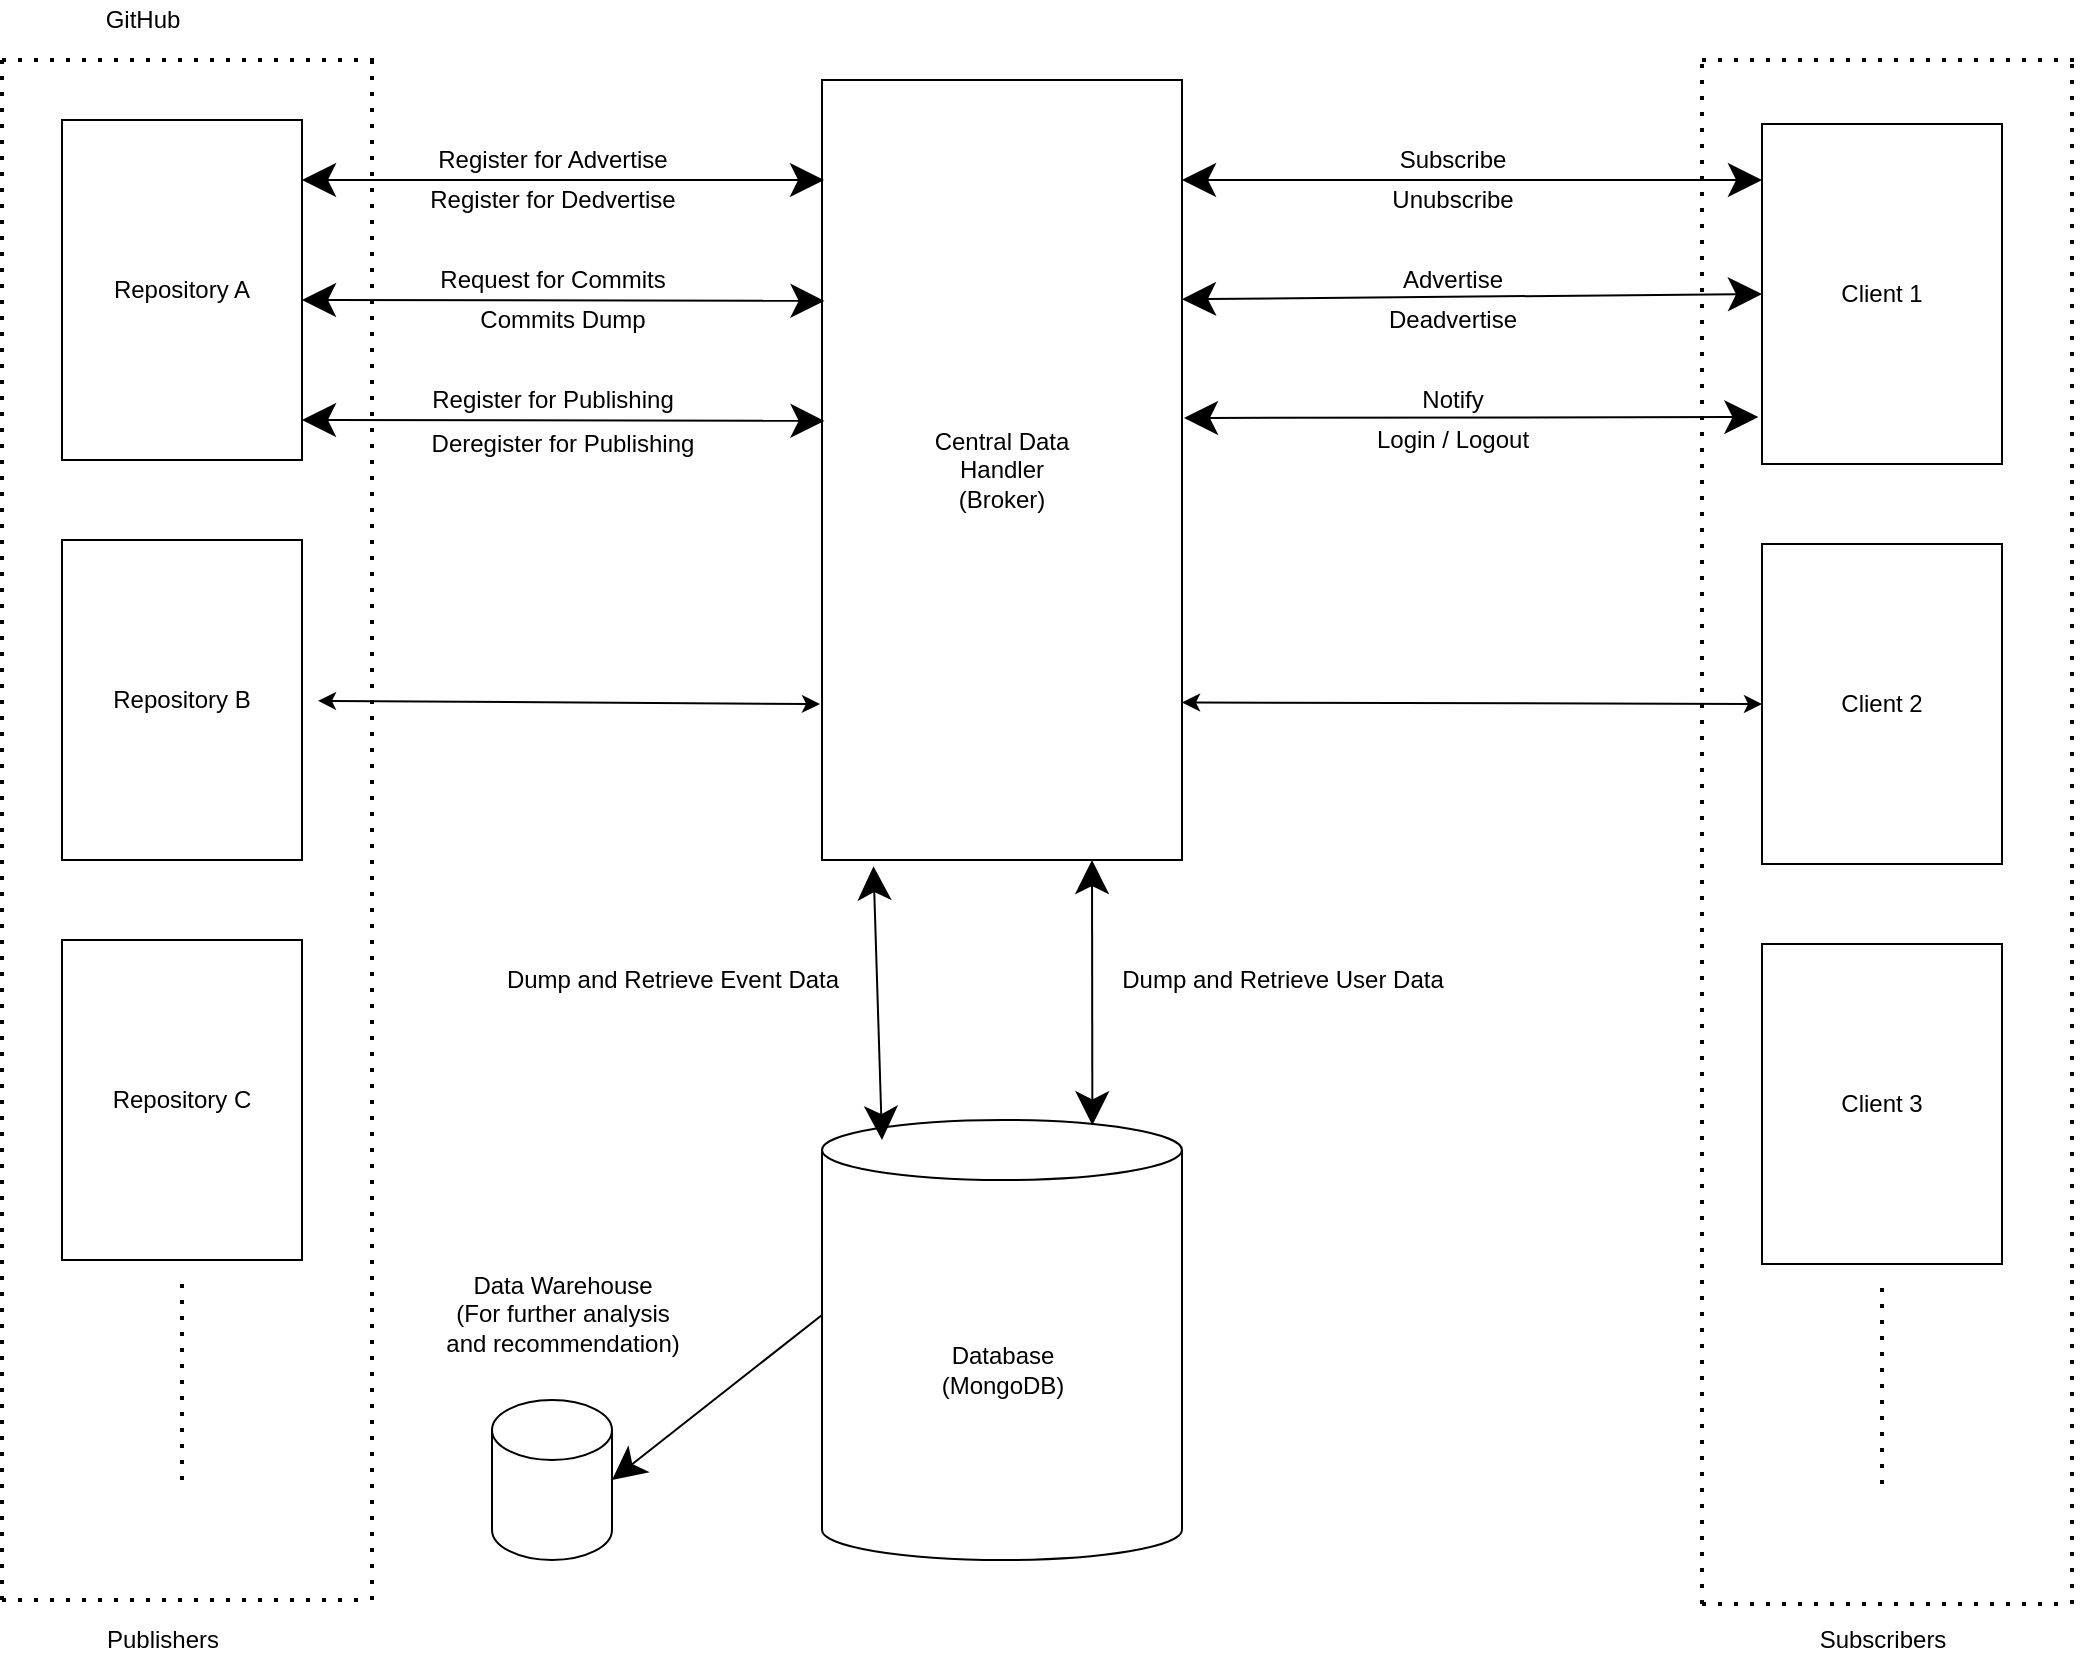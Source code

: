 <mxfile version="15.3.5"><diagram id="5i_JeaVVoth2f6koDLTo" name="Page-1"><mxGraphModel dx="1113" dy="765" grid="1" gridSize="10" guides="1" tooltips="1" connect="1" arrows="1" fold="1" page="1" pageScale="1" pageWidth="1100" pageHeight="850" math="0" shadow="0"><root><mxCell id="0"/><mxCell id="1" parent="0"/><mxCell id="8Oj2IK2HhneeiTwUoJJP-1" value="Repository A" style="rounded=0;whiteSpace=wrap;html=1;hachureGap=4;pointerEvents=0;" parent="1" vertex="1"><mxGeometry x="60" y="70" width="120" height="170" as="geometry"/></mxCell><mxCell id="8Oj2IK2HhneeiTwUoJJP-2" value="Repository B" style="rounded=0;whiteSpace=wrap;html=1;hachureGap=4;pointerEvents=0;" parent="1" vertex="1"><mxGeometry x="60" y="280" width="120" height="160" as="geometry"/></mxCell><mxCell id="8Oj2IK2HhneeiTwUoJJP-3" value="Repository C" style="rounded=0;whiteSpace=wrap;html=1;hachureGap=4;pointerEvents=0;" parent="1" vertex="1"><mxGeometry x="60" y="480" width="120" height="160" as="geometry"/></mxCell><mxCell id="8Oj2IK2HhneeiTwUoJJP-5" value="" style="endArrow=none;dashed=1;html=1;dashPattern=1 3;strokeWidth=2;startSize=14;endSize=14;sourcePerimeterSpacing=8;targetPerimeterSpacing=8;" parent="1" edge="1"><mxGeometry width="50" height="50" relative="1" as="geometry"><mxPoint x="30" y="810" as="sourcePoint"/><mxPoint x="30" y="40" as="targetPoint"/></mxGeometry></mxCell><mxCell id="8Oj2IK2HhneeiTwUoJJP-6" value="" style="endArrow=none;dashed=1;html=1;dashPattern=1 3;strokeWidth=2;startSize=14;endSize=14;sourcePerimeterSpacing=8;targetPerimeterSpacing=8;" parent="1" edge="1"><mxGeometry width="50" height="50" relative="1" as="geometry"><mxPoint x="215" y="810" as="sourcePoint"/><mxPoint x="215" y="35" as="targetPoint"/></mxGeometry></mxCell><mxCell id="8Oj2IK2HhneeiTwUoJJP-7" value="" style="endArrow=none;dashed=1;html=1;dashPattern=1 3;strokeWidth=2;startSize=14;endSize=14;sourcePerimeterSpacing=8;targetPerimeterSpacing=8;" parent="1" edge="1"><mxGeometry width="50" height="50" relative="1" as="geometry"><mxPoint x="30" y="810" as="sourcePoint"/><mxPoint x="210" y="810" as="targetPoint"/></mxGeometry></mxCell><mxCell id="8Oj2IK2HhneeiTwUoJJP-8" value="" style="endArrow=none;dashed=1;html=1;dashPattern=1 3;strokeWidth=2;startSize=14;endSize=14;sourcePerimeterSpacing=8;targetPerimeterSpacing=8;" parent="1" edge="1"><mxGeometry width="50" height="50" relative="1" as="geometry"><mxPoint x="30" y="40" as="sourcePoint"/><mxPoint x="220" y="40" as="targetPoint"/></mxGeometry></mxCell><mxCell id="8Oj2IK2HhneeiTwUoJJP-10" value="" style="endArrow=none;dashed=1;html=1;dashPattern=1 3;strokeWidth=2;startSize=14;endSize=14;sourcePerimeterSpacing=8;targetPerimeterSpacing=8;" parent="1" edge="1"><mxGeometry width="50" height="50" relative="1" as="geometry"><mxPoint x="120" y="750" as="sourcePoint"/><mxPoint x="120" y="650" as="targetPoint"/></mxGeometry></mxCell><mxCell id="8Oj2IK2HhneeiTwUoJJP-20" value="Publishers" style="text;html=1;align=center;verticalAlign=middle;resizable=0;points=[];autosize=1;strokeColor=none;fillColor=none;" parent="1" vertex="1"><mxGeometry x="75" y="820" width="70" height="20" as="geometry"/></mxCell><mxCell id="8Oj2IK2HhneeiTwUoJJP-21" value="GitHub" style="text;html=1;align=center;verticalAlign=middle;resizable=0;points=[];autosize=1;strokeColor=none;fillColor=none;" parent="1" vertex="1"><mxGeometry x="75" y="10" width="50" height="20" as="geometry"/></mxCell><mxCell id="8Oj2IK2HhneeiTwUoJJP-22" value="" style="shape=cylinder3;whiteSpace=wrap;html=1;boundedLbl=1;backgroundOutline=1;size=15;hachureGap=4;pointerEvents=0;" parent="1" vertex="1"><mxGeometry x="440" y="570" width="180" height="220" as="geometry"/></mxCell><mxCell id="8Oj2IK2HhneeiTwUoJJP-23" value="Database&lt;br&gt;(MongoDB)" style="text;html=1;align=center;verticalAlign=middle;resizable=0;points=[];autosize=1;strokeColor=none;fillColor=none;" parent="1" vertex="1"><mxGeometry x="490" y="680" width="80" height="30" as="geometry"/></mxCell><mxCell id="8Oj2IK2HhneeiTwUoJJP-26" value="" style="shape=cylinder3;whiteSpace=wrap;html=1;boundedLbl=1;backgroundOutline=1;size=15;hachureGap=4;pointerEvents=0;" parent="1" vertex="1"><mxGeometry x="275" y="710" width="60" height="80" as="geometry"/></mxCell><mxCell id="8Oj2IK2HhneeiTwUoJJP-38" value="Data Warehouse&lt;br&gt;(For further analysis &lt;br&gt;and recommendation)" style="text;html=1;align=center;verticalAlign=middle;resizable=0;points=[];autosize=1;strokeColor=none;fillColor=none;" parent="1" vertex="1"><mxGeometry x="245" y="642" width="130" height="50" as="geometry"/></mxCell><mxCell id="8Oj2IK2HhneeiTwUoJJP-60" value="" style="endArrow=classic;html=1;startSize=14;endSize=14;sourcePerimeterSpacing=8;targetPerimeterSpacing=8;exitX=0;exitY=0;exitDx=0;exitDy=97.5;exitPerimeter=0;entryX=1;entryY=0.5;entryDx=0;entryDy=0;entryPerimeter=0;" parent="1" source="8Oj2IK2HhneeiTwUoJJP-22" target="8Oj2IK2HhneeiTwUoJJP-26" edge="1"><mxGeometry width="50" height="50" relative="1" as="geometry"><mxPoint x="400" y="320" as="sourcePoint"/><mxPoint x="450" y="270" as="targetPoint"/></mxGeometry></mxCell><mxCell id="8Oj2IK2HhneeiTwUoJJP-61" value="Dump and Retrieve Event Data" style="text;html=1;align=center;verticalAlign=middle;resizable=0;points=[];autosize=1;strokeColor=none;fillColor=none;" parent="1" vertex="1"><mxGeometry x="275" y="490" width="180" height="20" as="geometry"/></mxCell><mxCell id="7ZJ3vps3jO-rXdewmhwM-2" value="Central Data &lt;br&gt;Handler&lt;br&gt;(Broker)" style="rounded=0;whiteSpace=wrap;html=1;hachureGap=4;pointerEvents=0;" vertex="1" parent="1"><mxGeometry x="440" y="50" width="180" height="390" as="geometry"/></mxCell><mxCell id="7ZJ3vps3jO-rXdewmhwM-4" value="" style="endArrow=classic;startArrow=classic;html=1;startSize=14;endSize=14;sourcePerimeterSpacing=8;targetPerimeterSpacing=8;" edge="1" parent="1"><mxGeometry width="50" height="50" relative="1" as="geometry"><mxPoint x="180" y="100" as="sourcePoint"/><mxPoint x="441" y="100" as="targetPoint"/></mxGeometry></mxCell><mxCell id="7ZJ3vps3jO-rXdewmhwM-5" value="" style="endArrow=classic;startArrow=classic;html=1;startSize=14;endSize=14;sourcePerimeterSpacing=8;targetPerimeterSpacing=8;entryX=0.007;entryY=0.194;entryDx=0;entryDy=0;entryPerimeter=0;" edge="1" parent="1"><mxGeometry width="50" height="50" relative="1" as="geometry"><mxPoint x="180.0" y="160" as="sourcePoint"/><mxPoint x="441.26" y="160.44" as="targetPoint"/></mxGeometry></mxCell><mxCell id="7ZJ3vps3jO-rXdewmhwM-6" value="" style="endArrow=classic;startArrow=classic;html=1;startSize=14;endSize=14;sourcePerimeterSpacing=8;targetPerimeterSpacing=8;entryX=0.007;entryY=0.194;entryDx=0;entryDy=0;entryPerimeter=0;" edge="1" parent="1"><mxGeometry width="50" height="50" relative="1" as="geometry"><mxPoint x="180.0" y="220" as="sourcePoint"/><mxPoint x="441.26" y="220.44" as="targetPoint"/></mxGeometry></mxCell><mxCell id="7ZJ3vps3jO-rXdewmhwM-7" value="Register for Advertise" style="text;html=1;align=center;verticalAlign=middle;resizable=0;points=[];autosize=1;strokeColor=none;fillColor=none;" vertex="1" parent="1"><mxGeometry x="240" y="80" width="130" height="20" as="geometry"/></mxCell><mxCell id="7ZJ3vps3jO-rXdewmhwM-8" value="Register for Dedvertise" style="text;html=1;align=center;verticalAlign=middle;resizable=0;points=[];autosize=1;strokeColor=none;fillColor=none;" vertex="1" parent="1"><mxGeometry x="235" y="100" width="140" height="20" as="geometry"/></mxCell><mxCell id="7ZJ3vps3jO-rXdewmhwM-9" value="Request for Commits" style="text;html=1;align=center;verticalAlign=middle;resizable=0;points=[];autosize=1;strokeColor=none;fillColor=none;" vertex="1" parent="1"><mxGeometry x="240" y="140" width="130" height="20" as="geometry"/></mxCell><mxCell id="7ZJ3vps3jO-rXdewmhwM-15" value="Commits Dump" style="text;html=1;align=center;verticalAlign=middle;resizable=0;points=[];autosize=1;strokeColor=none;fillColor=none;" vertex="1" parent="1"><mxGeometry x="260" y="160" width="100" height="20" as="geometry"/></mxCell><mxCell id="7ZJ3vps3jO-rXdewmhwM-16" value="Register for Publishing" style="text;html=1;align=center;verticalAlign=middle;resizable=0;points=[];autosize=1;strokeColor=none;fillColor=none;" vertex="1" parent="1"><mxGeometry x="235" y="200" width="140" height="20" as="geometry"/></mxCell><mxCell id="7ZJ3vps3jO-rXdewmhwM-18" value="" style="endArrow=classic;startArrow=classic;html=1;startSize=14;endSize=14;sourcePerimeterSpacing=8;targetPerimeterSpacing=8;entryX=0.143;entryY=1.008;entryDx=0;entryDy=0;entryPerimeter=0;" edge="1" parent="1" target="7ZJ3vps3jO-rXdewmhwM-2"><mxGeometry width="50" height="50" relative="1" as="geometry"><mxPoint x="470" y="580" as="sourcePoint"/><mxPoint x="467" y="480" as="targetPoint"/></mxGeometry></mxCell><mxCell id="7ZJ3vps3jO-rXdewmhwM-20" value="" style="endArrow=classic;startArrow=classic;html=1;startSize=14;endSize=14;sourcePerimeterSpacing=8;targetPerimeterSpacing=8;exitX=0.751;exitY=0.012;exitDx=0;exitDy=0;exitPerimeter=0;entryX=0.75;entryY=1;entryDx=0;entryDy=0;" edge="1" parent="1" source="8Oj2IK2HhneeiTwUoJJP-22" target="7ZJ3vps3jO-rXdewmhwM-2"><mxGeometry width="50" height="50" relative="1" as="geometry"><mxPoint x="550" y="400" as="sourcePoint"/><mxPoint x="575" y="480" as="targetPoint"/></mxGeometry></mxCell><mxCell id="7ZJ3vps3jO-rXdewmhwM-21" value="Dump and Retrieve User Data" style="text;html=1;align=center;verticalAlign=middle;resizable=0;points=[];autosize=1;strokeColor=none;fillColor=none;" vertex="1" parent="1"><mxGeometry x="580" y="490" width="180" height="20" as="geometry"/></mxCell><mxCell id="7ZJ3vps3jO-rXdewmhwM-30" value="Client 1" style="rounded=0;whiteSpace=wrap;html=1;hachureGap=4;pointerEvents=0;" vertex="1" parent="1"><mxGeometry x="910" y="72" width="120" height="170" as="geometry"/></mxCell><mxCell id="7ZJ3vps3jO-rXdewmhwM-31" value="Client 2" style="rounded=0;whiteSpace=wrap;html=1;hachureGap=4;pointerEvents=0;" vertex="1" parent="1"><mxGeometry x="910" y="282" width="120" height="160" as="geometry"/></mxCell><mxCell id="7ZJ3vps3jO-rXdewmhwM-32" value="Client 3" style="rounded=0;whiteSpace=wrap;html=1;hachureGap=4;pointerEvents=0;" vertex="1" parent="1"><mxGeometry x="910" y="482" width="120" height="160" as="geometry"/></mxCell><mxCell id="7ZJ3vps3jO-rXdewmhwM-33" value="" style="endArrow=none;dashed=1;html=1;dashPattern=1 3;strokeWidth=2;startSize=14;endSize=14;sourcePerimeterSpacing=8;targetPerimeterSpacing=8;" edge="1" parent="1"><mxGeometry width="50" height="50" relative="1" as="geometry"><mxPoint x="880" y="812" as="sourcePoint"/><mxPoint x="880" y="42" as="targetPoint"/></mxGeometry></mxCell><mxCell id="7ZJ3vps3jO-rXdewmhwM-34" value="" style="endArrow=none;dashed=1;html=1;dashPattern=1 3;strokeWidth=2;startSize=14;endSize=14;sourcePerimeterSpacing=8;targetPerimeterSpacing=8;" edge="1" parent="1"><mxGeometry width="50" height="50" relative="1" as="geometry"><mxPoint x="1065" y="812" as="sourcePoint"/><mxPoint x="1065" y="37" as="targetPoint"/></mxGeometry></mxCell><mxCell id="7ZJ3vps3jO-rXdewmhwM-35" value="" style="endArrow=none;dashed=1;html=1;dashPattern=1 3;strokeWidth=2;startSize=14;endSize=14;sourcePerimeterSpacing=8;targetPerimeterSpacing=8;" edge="1" parent="1"><mxGeometry width="50" height="50" relative="1" as="geometry"><mxPoint x="880" y="812" as="sourcePoint"/><mxPoint x="1060" y="812" as="targetPoint"/></mxGeometry></mxCell><mxCell id="7ZJ3vps3jO-rXdewmhwM-36" value="" style="endArrow=none;dashed=1;html=1;dashPattern=1 3;strokeWidth=2;startSize=14;endSize=14;sourcePerimeterSpacing=8;targetPerimeterSpacing=8;" edge="1" parent="1"><mxGeometry width="50" height="50" relative="1" as="geometry"><mxPoint x="970" y="752" as="sourcePoint"/><mxPoint x="970" y="652" as="targetPoint"/></mxGeometry></mxCell><mxCell id="7ZJ3vps3jO-rXdewmhwM-37" value="" style="endArrow=none;dashed=1;html=1;dashPattern=1 3;strokeWidth=2;startSize=14;endSize=14;sourcePerimeterSpacing=8;targetPerimeterSpacing=8;" edge="1" parent="1"><mxGeometry width="50" height="50" relative="1" as="geometry"><mxPoint x="880" y="40" as="sourcePoint"/><mxPoint x="1070" y="40" as="targetPoint"/></mxGeometry></mxCell><mxCell id="7ZJ3vps3jO-rXdewmhwM-38" value="Subscribers" style="text;html=1;align=center;verticalAlign=middle;resizable=0;points=[];autosize=1;strokeColor=none;fillColor=none;" vertex="1" parent="1"><mxGeometry x="930" y="820" width="80" height="20" as="geometry"/></mxCell><mxCell id="7ZJ3vps3jO-rXdewmhwM-39" value="" style="endArrow=classic;startArrow=classic;html=1;startSize=14;endSize=14;sourcePerimeterSpacing=8;targetPerimeterSpacing=8;" edge="1" parent="1"><mxGeometry width="50" height="50" relative="1" as="geometry"><mxPoint x="620" y="100" as="sourcePoint"/><mxPoint x="910" y="100" as="targetPoint"/></mxGeometry></mxCell><mxCell id="7ZJ3vps3jO-rXdewmhwM-40" value="" style="endArrow=classic;startArrow=classic;html=1;startSize=14;endSize=14;sourcePerimeterSpacing=8;targetPerimeterSpacing=8;exitX=1;exitY=0.281;exitDx=0;exitDy=0;exitPerimeter=0;" edge="1" parent="1" source="7ZJ3vps3jO-rXdewmhwM-2"><mxGeometry width="50" height="50" relative="1" as="geometry"><mxPoint x="625" y="157" as="sourcePoint"/><mxPoint x="910" y="157" as="targetPoint"/></mxGeometry></mxCell><mxCell id="7ZJ3vps3jO-rXdewmhwM-41" value="" style="endArrow=classic;startArrow=classic;html=1;startSize=14;endSize=14;sourcePerimeterSpacing=8;targetPerimeterSpacing=8;entryX=-0.015;entryY=0.862;entryDx=0;entryDy=0;entryPerimeter=0;" edge="1" parent="1" target="7ZJ3vps3jO-rXdewmhwM-30"><mxGeometry width="50" height="50" relative="1" as="geometry"><mxPoint x="621" y="219" as="sourcePoint"/><mxPoint x="920" y="167" as="targetPoint"/></mxGeometry></mxCell><mxCell id="7ZJ3vps3jO-rXdewmhwM-42" value="Subscribe" style="text;html=1;align=center;verticalAlign=middle;resizable=0;points=[];autosize=1;strokeColor=none;fillColor=none;" vertex="1" parent="1"><mxGeometry x="720" y="80" width="70" height="20" as="geometry"/></mxCell><mxCell id="7ZJ3vps3jO-rXdewmhwM-43" value="Unubscribe" style="text;html=1;align=center;verticalAlign=middle;resizable=0;points=[];autosize=1;strokeColor=none;fillColor=none;" vertex="1" parent="1"><mxGeometry x="715" y="100" width="80" height="20" as="geometry"/></mxCell><mxCell id="7ZJ3vps3jO-rXdewmhwM-44" value="Advertise" style="text;html=1;align=center;verticalAlign=middle;resizable=0;points=[];autosize=1;strokeColor=none;fillColor=none;" vertex="1" parent="1"><mxGeometry x="720" y="140" width="70" height="20" as="geometry"/></mxCell><mxCell id="7ZJ3vps3jO-rXdewmhwM-45" value="Deadvertise" style="text;html=1;align=center;verticalAlign=middle;resizable=0;points=[];autosize=1;strokeColor=none;fillColor=none;" vertex="1" parent="1"><mxGeometry x="715" y="160" width="80" height="20" as="geometry"/></mxCell><mxCell id="7ZJ3vps3jO-rXdewmhwM-46" value="Notify" style="text;html=1;align=center;verticalAlign=middle;resizable=0;points=[];autosize=1;strokeColor=none;fillColor=none;" vertex="1" parent="1"><mxGeometry x="730" y="200" width="50" height="20" as="geometry"/></mxCell><mxCell id="7ZJ3vps3jO-rXdewmhwM-47" value="Login / Logout" style="text;html=1;align=center;verticalAlign=middle;resizable=0;points=[];autosize=1;strokeColor=none;fillColor=none;" vertex="1" parent="1"><mxGeometry x="710" y="220" width="90" height="20" as="geometry"/></mxCell><mxCell id="7ZJ3vps3jO-rXdewmhwM-48" value="Deregister for Publishing" style="text;html=1;align=center;verticalAlign=middle;resizable=0;points=[];autosize=1;strokeColor=none;fillColor=none;" vertex="1" parent="1"><mxGeometry x="235" y="222" width="150" height="20" as="geometry"/></mxCell><mxCell id="7ZJ3vps3jO-rXdewmhwM-49" value="" style="endArrow=classic;startArrow=classic;html=1;sourcePerimeterSpacing=8;targetPerimeterSpacing=8;" edge="1" parent="1" source="8Oj2IK2HhneeiTwUoJJP-2"><mxGeometry width="50" height="50" relative="1" as="geometry"><mxPoint x="520" y="440" as="sourcePoint"/><mxPoint x="439" y="362" as="targetPoint"/></mxGeometry></mxCell><mxCell id="7ZJ3vps3jO-rXdewmhwM-50" value="" style="endArrow=classic;startArrow=classic;html=1;sourcePerimeterSpacing=8;targetPerimeterSpacing=8;entryX=0;entryY=0.5;entryDx=0;entryDy=0;" edge="1" parent="1" target="7ZJ3vps3jO-rXdewmhwM-31"><mxGeometry width="50" height="50" relative="1" as="geometry"><mxPoint x="620" y="361.216" as="sourcePoint"/><mxPoint x="871" y="362.79" as="targetPoint"/></mxGeometry></mxCell></root></mxGraphModel></diagram></mxfile>